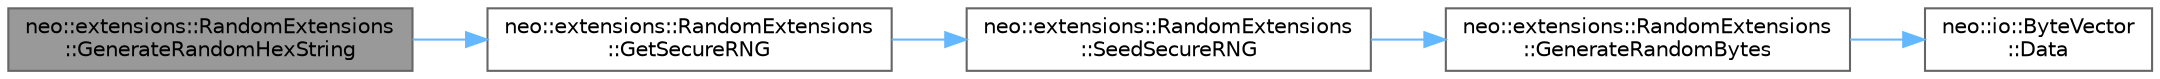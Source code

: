 digraph "neo::extensions::RandomExtensions::GenerateRandomHexString"
{
 // LATEX_PDF_SIZE
  bgcolor="transparent";
  edge [fontname=Helvetica,fontsize=10,labelfontname=Helvetica,labelfontsize=10];
  node [fontname=Helvetica,fontsize=10,shape=box,height=0.2,width=0.4];
  rankdir="LR";
  Node1 [id="Node000001",label="neo::extensions::RandomExtensions\l::GenerateRandomHexString",height=0.2,width=0.4,color="gray40", fillcolor="grey60", style="filled", fontcolor="black",tooltip="Generate random hex string."];
  Node1 -> Node2 [id="edge1_Node000001_Node000002",color="steelblue1",style="solid",tooltip=" "];
  Node2 [id="Node000002",label="neo::extensions::RandomExtensions\l::GetSecureRNG",height=0.2,width=0.4,color="grey40", fillcolor="white", style="filled",URL="$classneo_1_1extensions_1_1_random_extensions.html#a129d15d8cff5b341a3d6eb0a2956daa7",tooltip="Get secure random number generator."];
  Node2 -> Node3 [id="edge2_Node000002_Node000003",color="steelblue1",style="solid",tooltip=" "];
  Node3 [id="Node000003",label="neo::extensions::RandomExtensions\l::SeedSecureRNG",height=0.2,width=0.4,color="grey40", fillcolor="white", style="filled",URL="$classneo_1_1extensions_1_1_random_extensions.html#a6536af86ce5b1468e0bc1d33f7f6fd6c",tooltip="Seed the RNG with secure random data."];
  Node3 -> Node4 [id="edge3_Node000003_Node000004",color="steelblue1",style="solid",tooltip=" "];
  Node4 [id="Node000004",label="neo::extensions::RandomExtensions\l::GenerateRandomBytes",height=0.2,width=0.4,color="grey40", fillcolor="white", style="filled",URL="$classneo_1_1extensions_1_1_random_extensions.html#a0c5dc27ea7212a2046c9e48b0f05c557",tooltip="Generate cryptographically secure random bytes."];
  Node4 -> Node5 [id="edge4_Node000004_Node000005",color="steelblue1",style="solid",tooltip=" "];
  Node5 [id="Node000005",label="neo::io::ByteVector\l::Data",height=0.2,width=0.4,color="grey40", fillcolor="white", style="filled",URL="$classneo_1_1io_1_1_byte_vector.html#a971af50d2778c4435c924cf4b839e8a1",tooltip="Gets a pointer to the data."];
}
